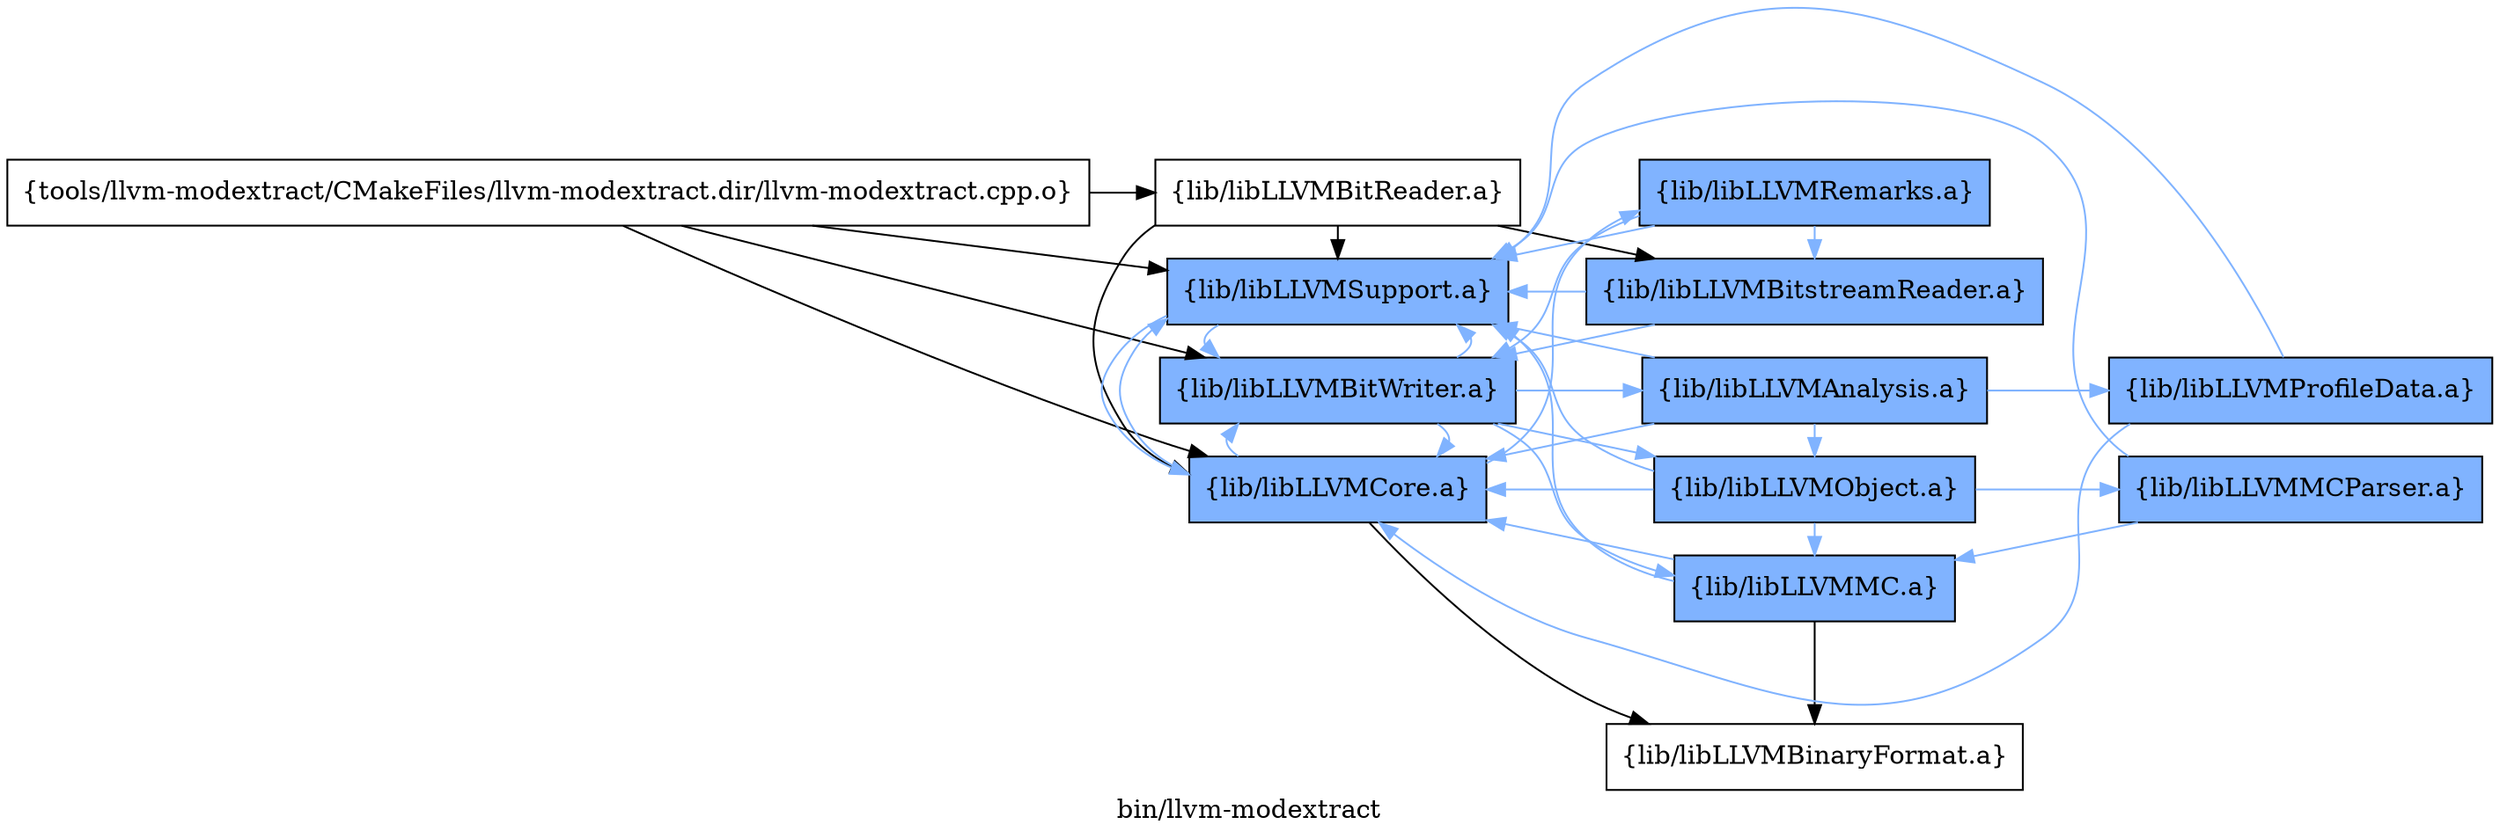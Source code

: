 digraph "bin/llvm-modextract" {
	label="bin/llvm-modextract";
	rankdir=LR;
	{ rank=same; Node0x5596001d8c18;  }
	{ rank=same; Node0x5596001d7c78; Node0x5596001d9438; Node0x5596001d9938; Node0x5596001d8a38;  }
	{ rank=same; Node0x5596001d1238; Node0x5596001d0748; Node0x5596001d10f8; Node0x5596001d3178; Node0x5596001d2908; Node0x5596001d1788;  }

	Node0x5596001d8c18 [shape=record,shape=box,group=0,label="{tools/llvm-modextract/CMakeFiles/llvm-modextract.dir/llvm-modextract.cpp.o}"];
	Node0x5596001d8c18 -> Node0x5596001d7c78;
	Node0x5596001d8c18 -> Node0x5596001d9438;
	Node0x5596001d8c18 -> Node0x5596001d9938;
	Node0x5596001d8c18 -> Node0x5596001d8a38;
	Node0x5596001d7c78 [shape=record,shape=box,group=0,label="{lib/libLLVMBitReader.a}"];
	Node0x5596001d7c78 -> Node0x5596001d9938;
	Node0x5596001d7c78 -> Node0x5596001d8a38;
	Node0x5596001d7c78 -> Node0x5596001d1238;
	Node0x5596001d9438 [shape=record,shape=box,group=1,style=filled,fillcolor="0.600000 0.5 1",label="{lib/libLLVMBitWriter.a}"];
	Node0x5596001d9438 -> Node0x5596001d9938[color="0.600000 0.5 1"];
	Node0x5596001d9438 -> Node0x5596001d8a38[color="0.600000 0.5 1"];
	Node0x5596001d9438 -> Node0x5596001d0748[color="0.600000 0.5 1"];
	Node0x5596001d9438 -> Node0x5596001d10f8[color="0.600000 0.5 1"];
	Node0x5596001d9438 -> Node0x5596001d3178[color="0.600000 0.5 1"];
	Node0x5596001d9938 [shape=record,shape=box,group=1,style=filled,fillcolor="0.600000 0.5 1",label="{lib/libLLVMCore.a}"];
	Node0x5596001d9938 -> Node0x5596001d8a38[color="0.600000 0.5 1"];
	Node0x5596001d9938 -> Node0x5596001d2908;
	Node0x5596001d9938 -> Node0x5596001d9438[color="0.600000 0.5 1"];
	Node0x5596001d9938 -> Node0x5596001d1788[color="0.600000 0.5 1"];
	Node0x5596001d8a38 [shape=record,shape=box,group=1,style=filled,fillcolor="0.600000 0.5 1",label="{lib/libLLVMSupport.a}"];
	Node0x5596001d8a38 -> Node0x5596001d9938[color="0.600000 0.5 1"];
	Node0x5596001d8a38 -> Node0x5596001d9438[color="0.600000 0.5 1"];
	Node0x5596001d1238 [shape=record,shape=box,group=1,style=filled,fillcolor="0.600000 0.5 1",label="{lib/libLLVMBitstreamReader.a}"];
	Node0x5596001d1238 -> Node0x5596001d9438[color="0.600000 0.5 1"];
	Node0x5596001d1238 -> Node0x5596001d8a38[color="0.600000 0.5 1"];
	Node0x5596001d0748 [shape=record,shape=box,group=1,style=filled,fillcolor="0.600000 0.5 1",label="{lib/libLLVMObject.a}"];
	Node0x5596001d0748 -> Node0x5596001d9938[color="0.600000 0.5 1"];
	Node0x5596001d0748 -> Node0x5596001d8a38[color="0.600000 0.5 1"];
	Node0x5596001d0748 -> Node0x5596001d3178[color="0.600000 0.5 1"];
	Node0x5596001d0748 -> Node0x5596001d3628[color="0.600000 0.5 1"];
	Node0x5596001d10f8 [shape=record,shape=box,group=1,style=filled,fillcolor="0.600000 0.5 1",label="{lib/libLLVMAnalysis.a}"];
	Node0x5596001d10f8 -> Node0x5596001d9938[color="0.600000 0.5 1"];
	Node0x5596001d10f8 -> Node0x5596001d8a38[color="0.600000 0.5 1"];
	Node0x5596001d10f8 -> Node0x5596001d0748[color="0.600000 0.5 1"];
	Node0x5596001d10f8 -> Node0x5596001d0bf8[color="0.600000 0.5 1"];
	Node0x5596001d3178 [shape=record,shape=box,group=1,style=filled,fillcolor="0.600000 0.5 1",label="{lib/libLLVMMC.a}"];
	Node0x5596001d3178 -> Node0x5596001d8a38[color="0.600000 0.5 1"];
	Node0x5596001d3178 -> Node0x5596001d2908;
	Node0x5596001d3178 -> Node0x5596001d9938[color="0.600000 0.5 1"];
	Node0x5596001d2908 [shape=record,shape=box,group=0,label="{lib/libLLVMBinaryFormat.a}"];
	Node0x5596001d1788 [shape=record,shape=box,group=1,style=filled,fillcolor="0.600000 0.5 1",label="{lib/libLLVMRemarks.a}"];
	Node0x5596001d1788 -> Node0x5596001d8a38[color="0.600000 0.5 1"];
	Node0x5596001d1788 -> Node0x5596001d9438[color="0.600000 0.5 1"];
	Node0x5596001d1788 -> Node0x5596001d1238[color="0.600000 0.5 1"];
	Node0x5596001d0bf8 [shape=record,shape=box,group=1,style=filled,fillcolor="0.600000 0.5 1",label="{lib/libLLVMProfileData.a}"];
	Node0x5596001d0bf8 -> Node0x5596001d9938[color="0.600000 0.5 1"];
	Node0x5596001d0bf8 -> Node0x5596001d8a38[color="0.600000 0.5 1"];
	Node0x5596001d3628 [shape=record,shape=box,group=1,style=filled,fillcolor="0.600000 0.5 1",label="{lib/libLLVMMCParser.a}"];
	Node0x5596001d3628 -> Node0x5596001d8a38[color="0.600000 0.5 1"];
	Node0x5596001d3628 -> Node0x5596001d3178[color="0.600000 0.5 1"];
}
